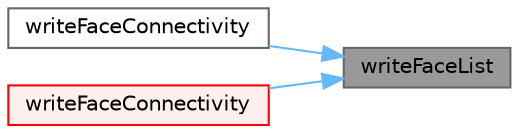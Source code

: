 digraph "writeFaceList"
{
 // LATEX_PDF_SIZE
  bgcolor="transparent";
  edge [fontname=Helvetica,fontsize=10,labelfontname=Helvetica,labelfontsize=10];
  node [fontname=Helvetica,fontsize=10,shape=box,height=0.2,width=0.4];
  rankdir="RL";
  Node1 [id="Node000001",label="writeFaceList",height=0.2,width=0.4,color="gray40", fillcolor="grey60", style="filled", fontcolor="black",tooltip=" "];
  Node1 -> Node2 [id="edge1_Node000001_Node000002",dir="back",color="steelblue1",style="solid",tooltip=" "];
  Node2 [id="Node000002",label="writeFaceConnectivity",height=0.2,width=0.4,color="grey40", fillcolor="white", style="filled",URL="$namespaceFoam_1_1ensightOutput.html#a91c00ff1c30c947cdb2f2d1fe615b9c9",tooltip=" "];
  Node1 -> Node3 [id="edge2_Node000001_Node000003",dir="back",color="steelblue1",style="solid",tooltip=" "];
  Node3 [id="Node000003",label="writeFaceConnectivity",height=0.2,width=0.4,color="red", fillcolor="#FFF0F0", style="filled",URL="$namespaceFoam_1_1ensightOutput.html#a5ef842216e69d81a0567b82c1370dd07",tooltip=" "];
}
